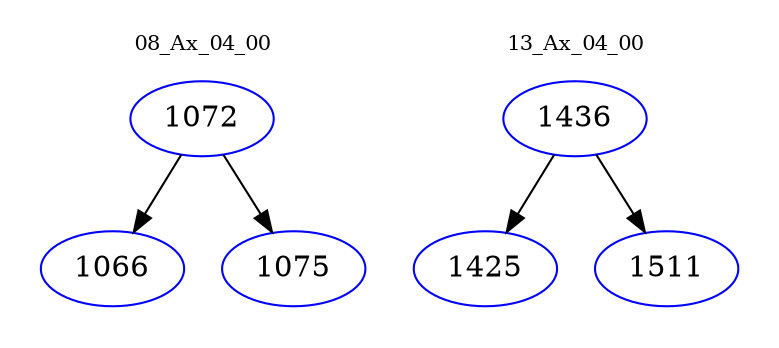 digraph{
subgraph cluster_0 {
color = white
label = "08_Ax_04_00";
fontsize=10;
T0_1072 [label="1072", color="blue"]
T0_1072 -> T0_1066 [color="black"]
T0_1066 [label="1066", color="blue"]
T0_1072 -> T0_1075 [color="black"]
T0_1075 [label="1075", color="blue"]
}
subgraph cluster_1 {
color = white
label = "13_Ax_04_00";
fontsize=10;
T1_1436 [label="1436", color="blue"]
T1_1436 -> T1_1425 [color="black"]
T1_1425 [label="1425", color="blue"]
T1_1436 -> T1_1511 [color="black"]
T1_1511 [label="1511", color="blue"]
}
}
